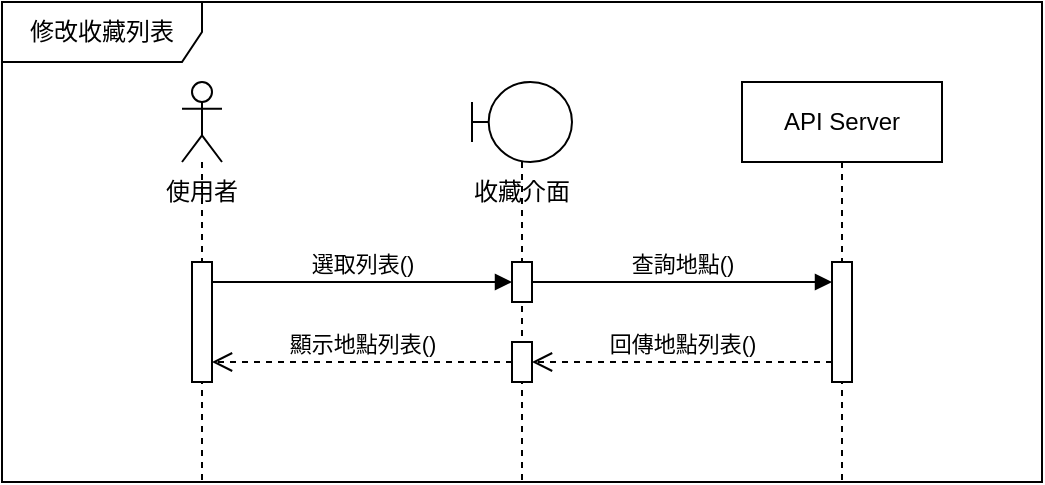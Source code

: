<mxfile version="27.0.5">
  <diagram name="第 1 页" id="1ISZXP66ttom4p50y0LG">
    <mxGraphModel dx="856" dy="521" grid="1" gridSize="10" guides="1" tooltips="1" connect="1" arrows="1" fold="1" page="1" pageScale="1" pageWidth="827" pageHeight="1169" math="0" shadow="0">
      <root>
        <mxCell id="0" />
        <mxCell id="1" parent="0" />
        <mxCell id="TqxyXy0SHhE-zwgsd13N-1" value="" style="shape=umlLifeline;perimeter=lifelinePerimeter;whiteSpace=wrap;html=1;container=1;dropTarget=0;collapsible=0;recursiveResize=0;outlineConnect=0;portConstraint=eastwest;newEdgeStyle={&quot;curved&quot;:0,&quot;rounded&quot;:0};participant=umlActor;" parent="1" vertex="1">
          <mxGeometry x="130" y="80" width="20" height="200" as="geometry" />
        </mxCell>
        <mxCell id="TqxyXy0SHhE-zwgsd13N-10" value="" style="html=1;points=[[0,0,0,0,5],[0,1,0,0,-5],[1,0,0,0,5],[1,1,0,0,-5]];perimeter=orthogonalPerimeter;outlineConnect=0;targetShapes=umlLifeline;portConstraint=eastwest;newEdgeStyle={&quot;curved&quot;:0,&quot;rounded&quot;:0};" parent="TqxyXy0SHhE-zwgsd13N-1" vertex="1">
          <mxGeometry x="5" y="90" width="10" height="60" as="geometry" />
        </mxCell>
        <mxCell id="TqxyXy0SHhE-zwgsd13N-4" value="API Server" style="shape=umlLifeline;perimeter=lifelinePerimeter;whiteSpace=wrap;html=1;container=1;dropTarget=0;collapsible=0;recursiveResize=0;outlineConnect=0;portConstraint=eastwest;newEdgeStyle={&quot;curved&quot;:0,&quot;rounded&quot;:0};" parent="1" vertex="1">
          <mxGeometry x="410" y="80" width="100" height="200" as="geometry" />
        </mxCell>
        <mxCell id="TqxyXy0SHhE-zwgsd13N-7" value="選取列表()" style="html=1;verticalAlign=bottom;endArrow=block;curved=0;rounded=0;" parent="1" target="waq_90hb6bEdvXV73J_--1" edge="1">
          <mxGeometry relative="1" as="geometry">
            <mxPoint x="145" y="180" as="sourcePoint" />
            <mxPoint x="250" y="180" as="targetPoint" />
          </mxGeometry>
        </mxCell>
        <mxCell id="TqxyXy0SHhE-zwgsd13N-49" value="修改收藏列表" style="shape=umlFrame;whiteSpace=wrap;html=1;pointerEvents=0;width=100;height=30;" parent="1" vertex="1">
          <mxGeometry x="40" y="40" width="520" height="240" as="geometry" />
        </mxCell>
        <mxCell id="TqxyXy0SHhE-zwgsd13N-50" value="使用者" style="text;html=1;align=center;verticalAlign=middle;whiteSpace=wrap;rounded=0;" parent="1" vertex="1">
          <mxGeometry x="110" y="120" width="60" height="30" as="geometry" />
        </mxCell>
        <mxCell id="waq_90hb6bEdvXV73J_--5" value="顯示地點列表()" style="html=1;verticalAlign=bottom;endArrow=open;dashed=1;endSize=8;curved=0;rounded=0;" parent="1" source="VcYvTpe73nL05Xeo0cOq-7" target="TqxyXy0SHhE-zwgsd13N-10" edge="1">
          <mxGeometry relative="1" as="geometry">
            <mxPoint x="295" y="220" as="sourcePoint" />
            <mxPoint x="180" y="215" as="targetPoint" />
            <Array as="points" />
          </mxGeometry>
        </mxCell>
        <mxCell id="VcYvTpe73nL05Xeo0cOq-3" value="" style="shape=umlLifeline;perimeter=lifelinePerimeter;whiteSpace=wrap;html=1;container=1;dropTarget=0;collapsible=0;recursiveResize=0;outlineConnect=0;portConstraint=eastwest;newEdgeStyle={&quot;curved&quot;:0,&quot;rounded&quot;:0};participant=umlBoundary;" parent="1" vertex="1">
          <mxGeometry x="275" y="80" width="50" height="200" as="geometry" />
        </mxCell>
        <mxCell id="waq_90hb6bEdvXV73J_--1" value="" style="html=1;points=[[0,0,0,0,5],[0,1,0,0,-5],[1,0,0,0,5],[1,1,0,0,-5]];perimeter=orthogonalPerimeter;outlineConnect=0;targetShapes=umlLifeline;portConstraint=eastwest;newEdgeStyle={&quot;curved&quot;:0,&quot;rounded&quot;:0};" parent="VcYvTpe73nL05Xeo0cOq-3" vertex="1">
          <mxGeometry x="20" y="90" width="10" height="20" as="geometry" />
        </mxCell>
        <mxCell id="VcYvTpe73nL05Xeo0cOq-7" value="" style="html=1;points=[[0,0,0,0,5],[0,1,0,0,-5],[1,0,0,0,5],[1,1,0,0,-5]];perimeter=orthogonalPerimeter;outlineConnect=0;targetShapes=umlLifeline;portConstraint=eastwest;newEdgeStyle={&quot;curved&quot;:0,&quot;rounded&quot;:0};" parent="VcYvTpe73nL05Xeo0cOq-3" vertex="1">
          <mxGeometry x="20" y="130" width="10" height="20" as="geometry" />
        </mxCell>
        <mxCell id="VcYvTpe73nL05Xeo0cOq-5" value="收藏&lt;span style=&quot;background-color: transparent; color: light-dark(rgb(0, 0, 0), rgb(255, 255, 255));&quot;&gt;介面&lt;/span&gt;" style="text;html=1;align=center;verticalAlign=middle;whiteSpace=wrap;rounded=0;" parent="1" vertex="1">
          <mxGeometry x="250" y="120" width="100" height="30" as="geometry" />
        </mxCell>
        <mxCell id="VcYvTpe73nL05Xeo0cOq-6" value="" style="html=1;points=[[0,0,0,0,5],[0,1,0,0,-5],[1,0,0,0,5],[1,1,0,0,-5]];perimeter=orthogonalPerimeter;outlineConnect=0;targetShapes=umlLifeline;portConstraint=eastwest;newEdgeStyle={&quot;curved&quot;:0,&quot;rounded&quot;:0};" parent="1" vertex="1">
          <mxGeometry x="455" y="170" width="10" height="60" as="geometry" />
        </mxCell>
        <mxCell id="VcYvTpe73nL05Xeo0cOq-8" value="查詢地點()" style="html=1;verticalAlign=bottom;endArrow=block;curved=0;rounded=0;" parent="1" source="waq_90hb6bEdvXV73J_--1" target="VcYvTpe73nL05Xeo0cOq-6" edge="1">
          <mxGeometry width="80" relative="1" as="geometry">
            <mxPoint x="333" y="180" as="sourcePoint" />
            <mxPoint x="413" y="180" as="targetPoint" />
          </mxGeometry>
        </mxCell>
        <mxCell id="VcYvTpe73nL05Xeo0cOq-9" value="回傳地點列表()" style="html=1;verticalAlign=bottom;endArrow=open;dashed=1;endSize=8;curved=0;rounded=0;" parent="1" source="VcYvTpe73nL05Xeo0cOq-6" target="VcYvTpe73nL05Xeo0cOq-7" edge="1">
          <mxGeometry relative="1" as="geometry">
            <mxPoint x="565" y="219.66" as="sourcePoint" />
            <mxPoint x="485" y="219.66" as="targetPoint" />
            <Array as="points">
              <mxPoint x="370" y="220" />
            </Array>
          </mxGeometry>
        </mxCell>
      </root>
    </mxGraphModel>
  </diagram>
</mxfile>
